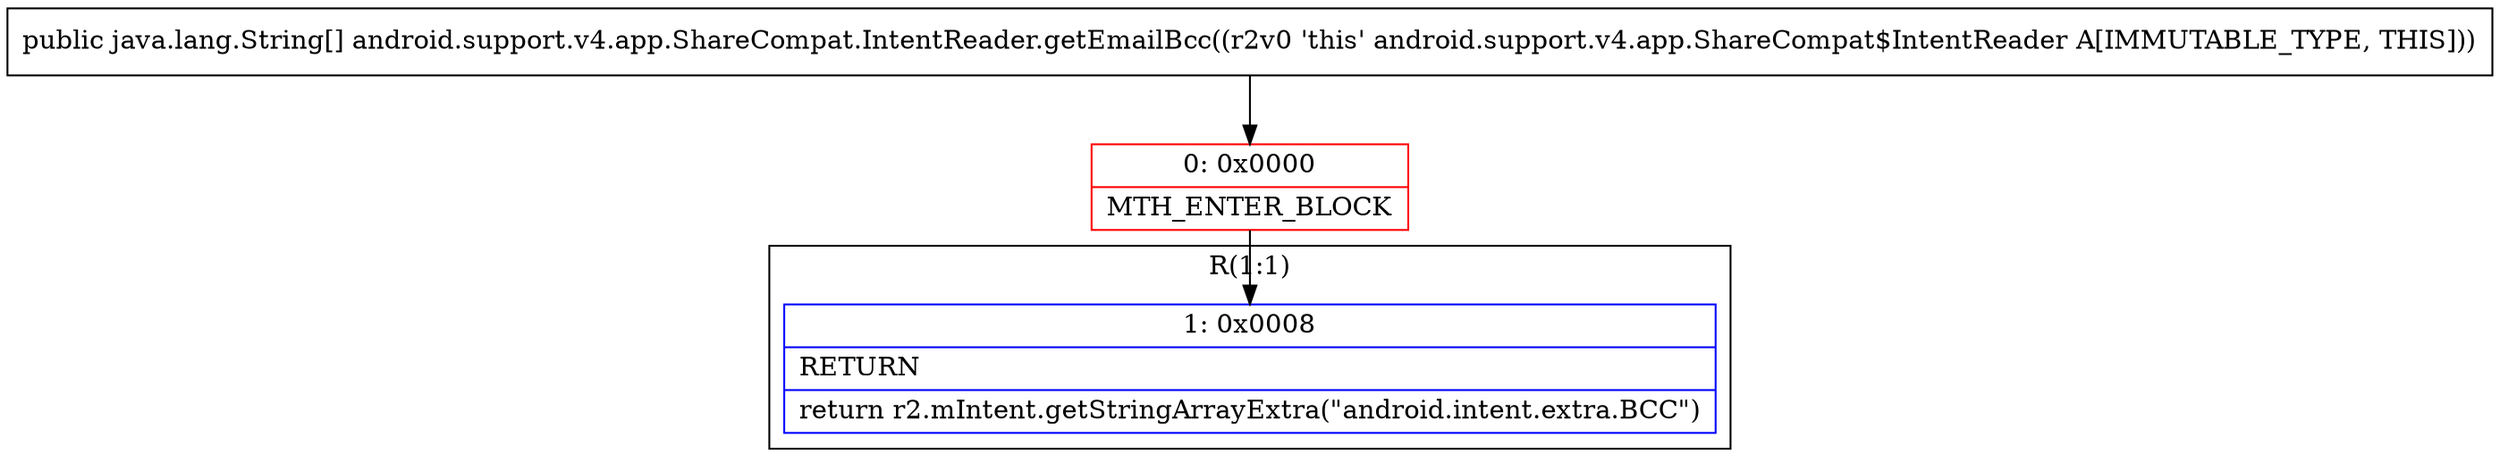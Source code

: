 digraph "CFG forandroid.support.v4.app.ShareCompat.IntentReader.getEmailBcc()[Ljava\/lang\/String;" {
subgraph cluster_Region_124515604 {
label = "R(1:1)";
node [shape=record,color=blue];
Node_1 [shape=record,label="{1\:\ 0x0008|RETURN\l|return r2.mIntent.getStringArrayExtra(\"android.intent.extra.BCC\")\l}"];
}
Node_0 [shape=record,color=red,label="{0\:\ 0x0000|MTH_ENTER_BLOCK\l}"];
MethodNode[shape=record,label="{public java.lang.String[] android.support.v4.app.ShareCompat.IntentReader.getEmailBcc((r2v0 'this' android.support.v4.app.ShareCompat$IntentReader A[IMMUTABLE_TYPE, THIS])) }"];
MethodNode -> Node_0;
Node_0 -> Node_1;
}

